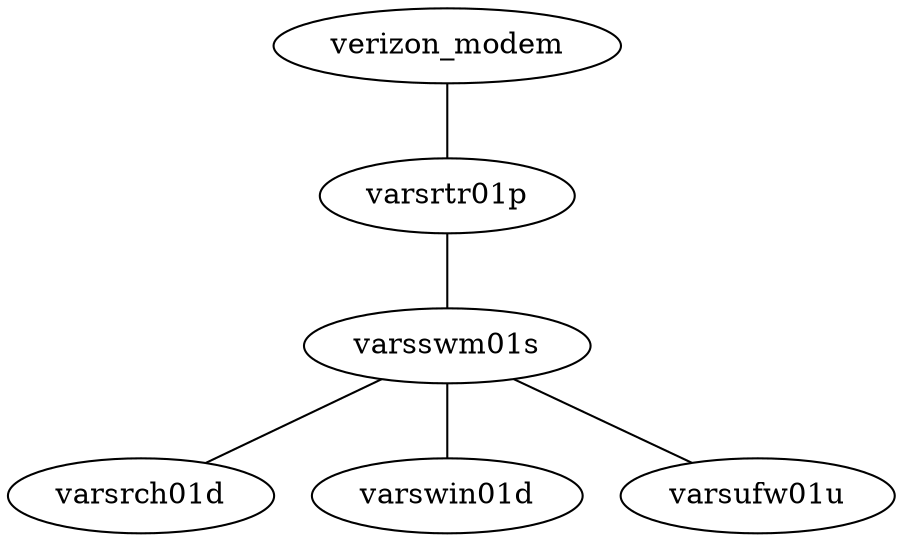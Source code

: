 graph {
  verizon_modem
  varsrtr01p
  varsswm01s
  varsrch01d
  varswin01d
  varsufw01u
  
  verizon_modem -- varsrtr01p
  varsrtr01p -- varsswm01s
  varsswm01s -- varsrch01d
  varsswm01s -- varswin01d
  varsswm01s -- varsufw01u
}